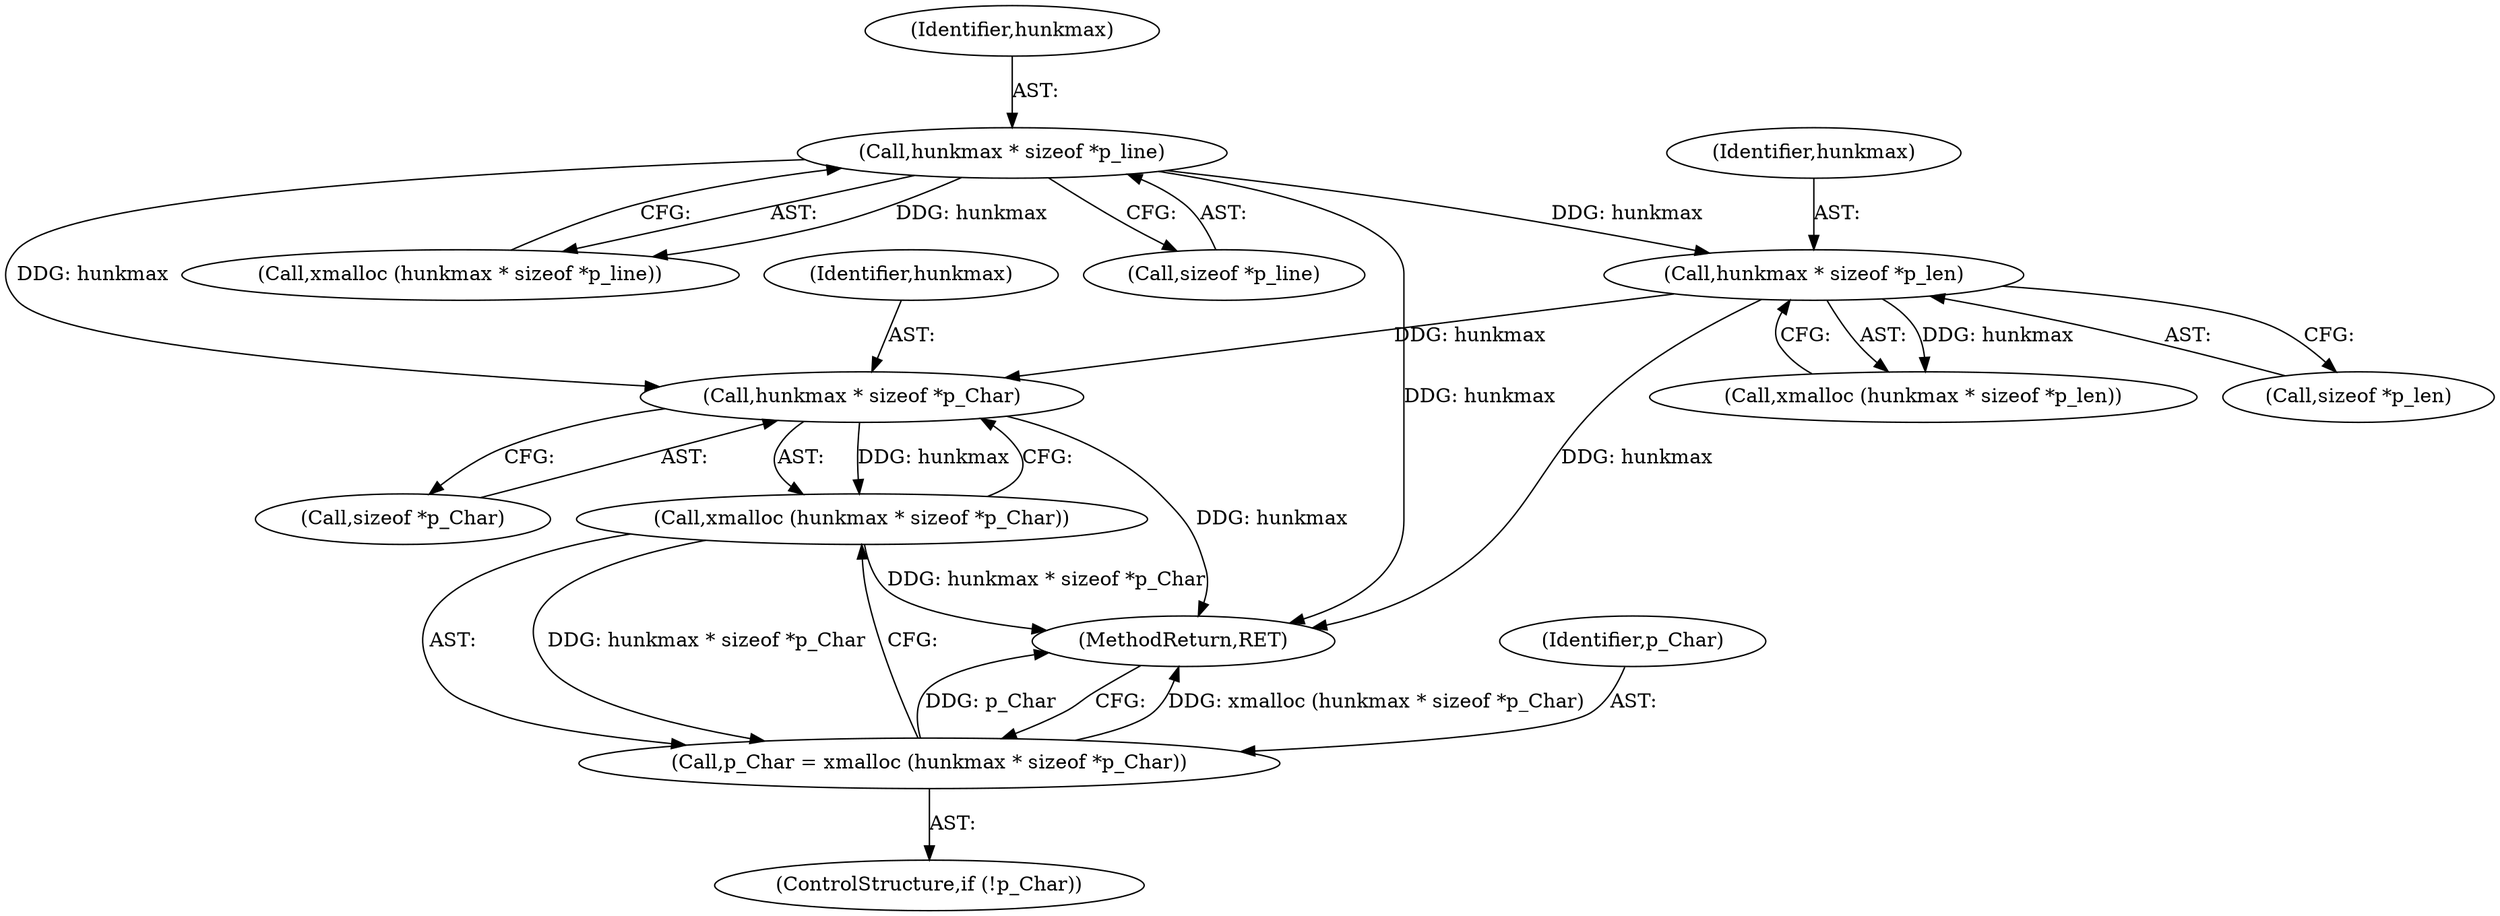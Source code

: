 digraph "0_savannah_0c08d7a902c6fdd49b704623a12d8d672ef18944_1@API" {
"1000135" [label="(Call,hunkmax * sizeof *p_Char)"];
"1000124" [label="(Call,hunkmax * sizeof *p_len)"];
"1000111" [label="(Call,hunkmax * sizeof *p_line)"];
"1000134" [label="(Call,xmalloc (hunkmax * sizeof *p_Char))"];
"1000132" [label="(Call,p_Char = xmalloc (hunkmax * sizeof *p_Char))"];
"1000133" [label="(Identifier,p_Char)"];
"1000135" [label="(Call,hunkmax * sizeof *p_Char)"];
"1000112" [label="(Identifier,hunkmax)"];
"1000111" [label="(Call,hunkmax * sizeof *p_line)"];
"1000123" [label="(Call,xmalloc (hunkmax * sizeof *p_len))"];
"1000124" [label="(Call,hunkmax * sizeof *p_len)"];
"1000126" [label="(Call,sizeof *p_len)"];
"1000110" [label="(Call,xmalloc (hunkmax * sizeof *p_line))"];
"1000132" [label="(Call,p_Char = xmalloc (hunkmax * sizeof *p_Char))"];
"1000137" [label="(Call,sizeof *p_Char)"];
"1000129" [label="(ControlStructure,if (!p_Char))"];
"1000134" [label="(Call,xmalloc (hunkmax * sizeof *p_Char))"];
"1000140" [label="(MethodReturn,RET)"];
"1000125" [label="(Identifier,hunkmax)"];
"1000113" [label="(Call,sizeof *p_line)"];
"1000136" [label="(Identifier,hunkmax)"];
"1000135" -> "1000134"  [label="AST: "];
"1000135" -> "1000137"  [label="CFG: "];
"1000136" -> "1000135"  [label="AST: "];
"1000137" -> "1000135"  [label="AST: "];
"1000134" -> "1000135"  [label="CFG: "];
"1000135" -> "1000140"  [label="DDG: hunkmax"];
"1000135" -> "1000134"  [label="DDG: hunkmax"];
"1000124" -> "1000135"  [label="DDG: hunkmax"];
"1000111" -> "1000135"  [label="DDG: hunkmax"];
"1000124" -> "1000123"  [label="AST: "];
"1000124" -> "1000126"  [label="CFG: "];
"1000125" -> "1000124"  [label="AST: "];
"1000126" -> "1000124"  [label="AST: "];
"1000123" -> "1000124"  [label="CFG: "];
"1000124" -> "1000140"  [label="DDG: hunkmax"];
"1000124" -> "1000123"  [label="DDG: hunkmax"];
"1000111" -> "1000124"  [label="DDG: hunkmax"];
"1000111" -> "1000110"  [label="AST: "];
"1000111" -> "1000113"  [label="CFG: "];
"1000112" -> "1000111"  [label="AST: "];
"1000113" -> "1000111"  [label="AST: "];
"1000110" -> "1000111"  [label="CFG: "];
"1000111" -> "1000140"  [label="DDG: hunkmax"];
"1000111" -> "1000110"  [label="DDG: hunkmax"];
"1000134" -> "1000132"  [label="AST: "];
"1000132" -> "1000134"  [label="CFG: "];
"1000134" -> "1000140"  [label="DDG: hunkmax * sizeof *p_Char"];
"1000134" -> "1000132"  [label="DDG: hunkmax * sizeof *p_Char"];
"1000132" -> "1000129"  [label="AST: "];
"1000133" -> "1000132"  [label="AST: "];
"1000140" -> "1000132"  [label="CFG: "];
"1000132" -> "1000140"  [label="DDG: xmalloc (hunkmax * sizeof *p_Char)"];
"1000132" -> "1000140"  [label="DDG: p_Char"];
}
